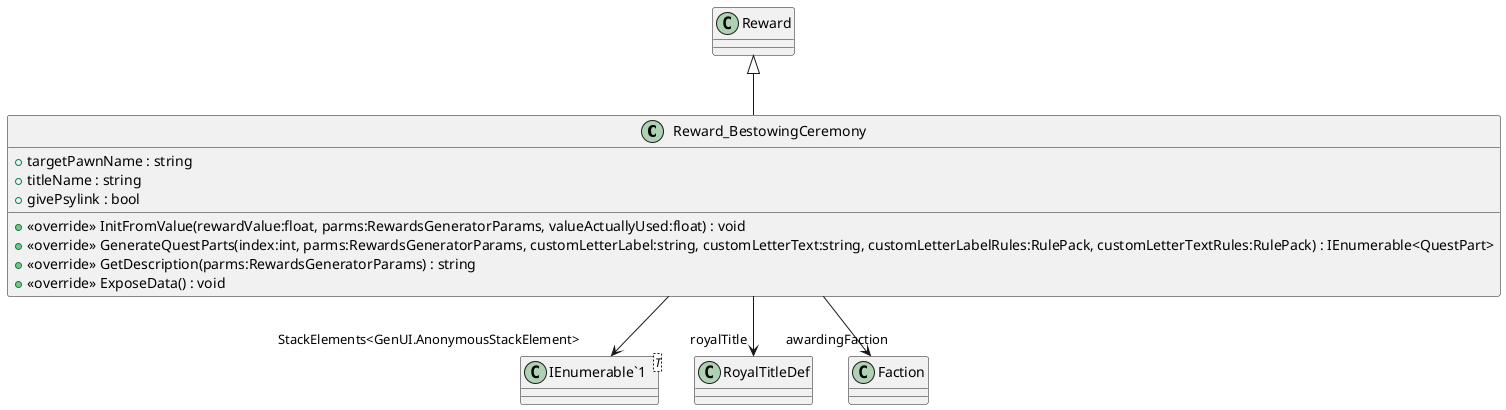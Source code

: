 @startuml
class Reward_BestowingCeremony {
    + targetPawnName : string
    + titleName : string
    + givePsylink : bool
    + <<override>> InitFromValue(rewardValue:float, parms:RewardsGeneratorParams, valueActuallyUsed:float) : void
    + <<override>> GenerateQuestParts(index:int, parms:RewardsGeneratorParams, customLetterLabel:string, customLetterText:string, customLetterLabelRules:RulePack, customLetterTextRules:RulePack) : IEnumerable<QuestPart>
    + <<override>> GetDescription(parms:RewardsGeneratorParams) : string
    + <<override>> ExposeData() : void
}
class "IEnumerable`1"<T> {
}
Reward <|-- Reward_BestowingCeremony
Reward_BestowingCeremony --> "royalTitle" RoyalTitleDef
Reward_BestowingCeremony --> "awardingFaction" Faction
Reward_BestowingCeremony --> "StackElements<GenUI.AnonymousStackElement>" "IEnumerable`1"
@enduml

